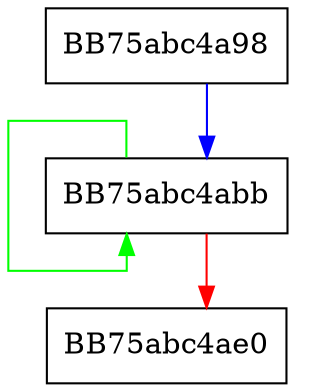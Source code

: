 digraph eIL_pcmpgtw {
  node [shape="box"];
  graph [splines=ortho];
  BB75abc4a98 -> BB75abc4abb [color="blue"];
  BB75abc4abb -> BB75abc4abb [color="green"];
  BB75abc4abb -> BB75abc4ae0 [color="red"];
}